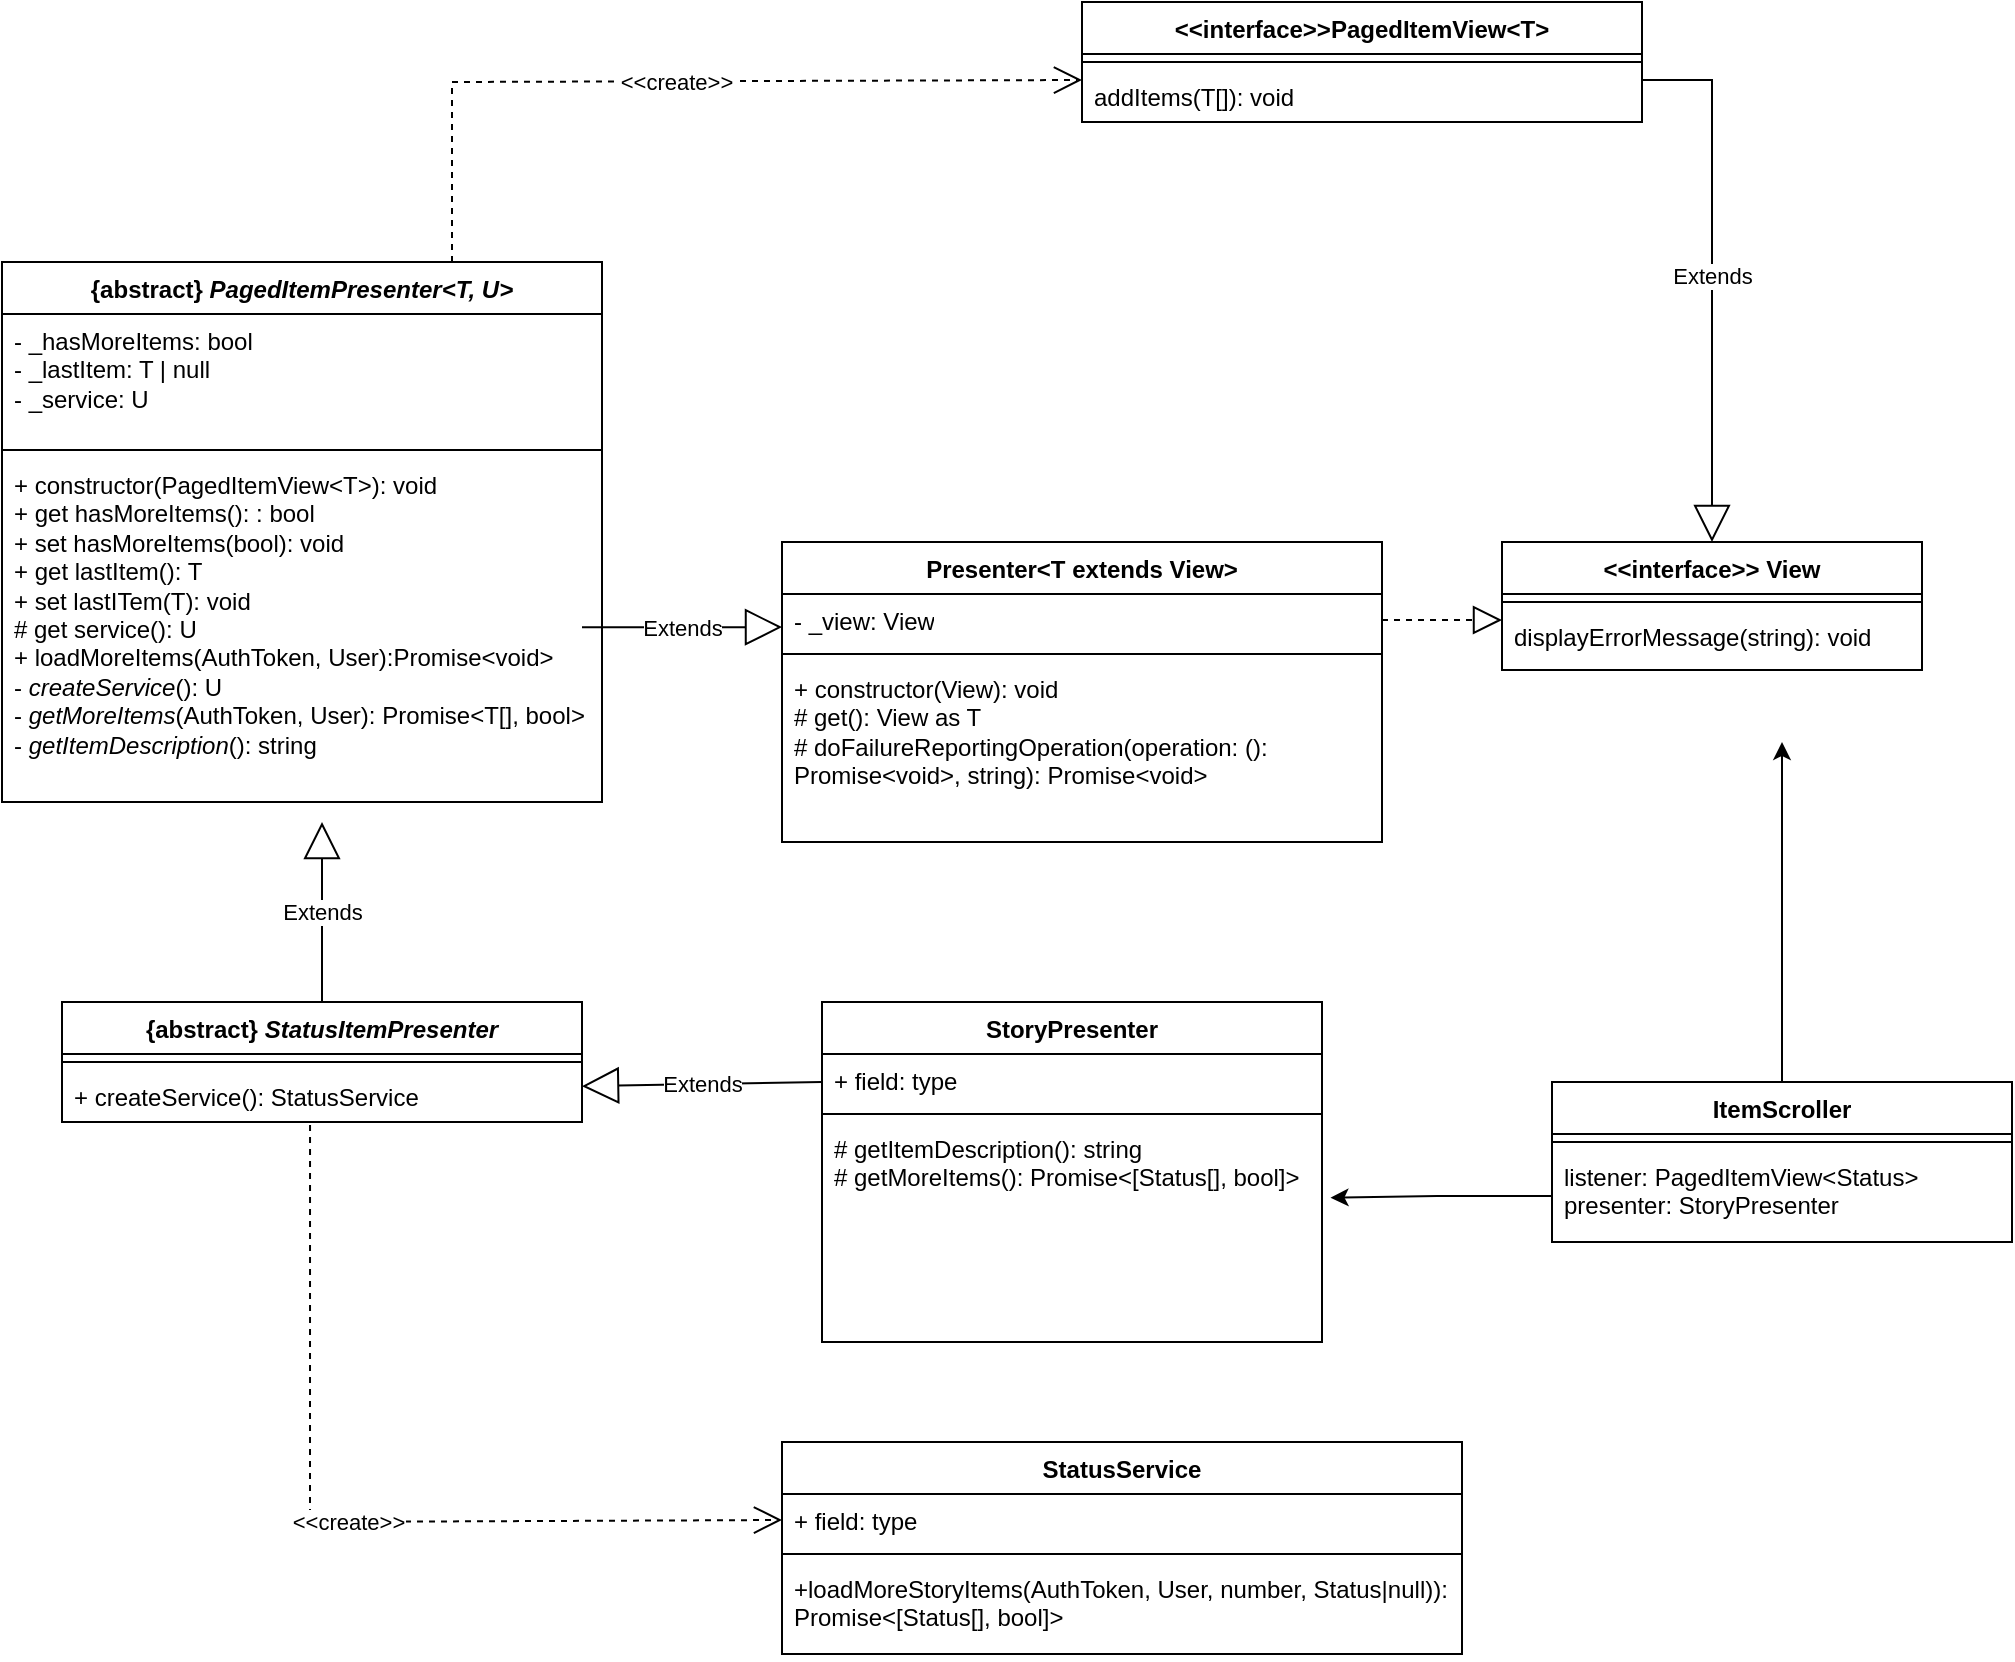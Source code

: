 <mxfile version="24.0.2" type="device" pages="2">
  <diagram name="Page-1" id="OB6jtjafquq-3HuO-NXP">
    <mxGraphModel dx="1997" dy="1437" grid="1" gridSize="10" guides="1" tooltips="1" connect="1" arrows="1" fold="1" page="0" pageScale="1" pageWidth="850" pageHeight="1100" math="0" shadow="0">
      <root>
        <mxCell id="0" />
        <mxCell id="1" parent="0" />
        <mxCell id="aMZrm8kMUc6ImYU4cl2d-1" value="StatusService" style="swimlane;fontStyle=1;align=center;verticalAlign=top;childLayout=stackLayout;horizontal=1;startSize=26;horizontalStack=0;resizeParent=1;resizeParentMax=0;resizeLast=0;collapsible=1;marginBottom=0;whiteSpace=wrap;html=1;" parent="1" vertex="1">
          <mxGeometry x="330" y="480" width="340" height="106" as="geometry" />
        </mxCell>
        <mxCell id="aMZrm8kMUc6ImYU4cl2d-2" value="+ field: type" style="text;strokeColor=none;fillColor=none;align=left;verticalAlign=top;spacingLeft=4;spacingRight=4;overflow=hidden;rotatable=0;points=[[0,0.5],[1,0.5]];portConstraint=eastwest;whiteSpace=wrap;html=1;" parent="aMZrm8kMUc6ImYU4cl2d-1" vertex="1">
          <mxGeometry y="26" width="340" height="26" as="geometry" />
        </mxCell>
        <mxCell id="aMZrm8kMUc6ImYU4cl2d-3" value="" style="line;strokeWidth=1;fillColor=none;align=left;verticalAlign=middle;spacingTop=-1;spacingLeft=3;spacingRight=3;rotatable=0;labelPosition=right;points=[];portConstraint=eastwest;strokeColor=inherit;" parent="aMZrm8kMUc6ImYU4cl2d-1" vertex="1">
          <mxGeometry y="52" width="340" height="8" as="geometry" />
        </mxCell>
        <mxCell id="aMZrm8kMUc6ImYU4cl2d-4" value="+loadMoreStoryItems(AuthToken, User, number, Status|null)): Promise&amp;lt;[Status[], bool]&amp;gt;" style="text;strokeColor=none;fillColor=none;align=left;verticalAlign=top;spacingLeft=4;spacingRight=4;overflow=hidden;rotatable=0;points=[[0,0.5],[1,0.5]];portConstraint=eastwest;whiteSpace=wrap;html=1;" parent="aMZrm8kMUc6ImYU4cl2d-1" vertex="1">
          <mxGeometry y="60" width="340" height="46" as="geometry" />
        </mxCell>
        <mxCell id="aMZrm8kMUc6ImYU4cl2d-5" value="&amp;lt;&amp;lt;interface&amp;gt;&amp;gt;PagedItemView&amp;lt;T&amp;gt;" style="swimlane;fontStyle=1;align=center;verticalAlign=top;childLayout=stackLayout;horizontal=1;startSize=26;horizontalStack=0;resizeParent=1;resizeParentMax=0;resizeLast=0;collapsible=1;marginBottom=0;whiteSpace=wrap;html=1;" parent="1" vertex="1">
          <mxGeometry x="480" y="-240" width="280" height="60" as="geometry" />
        </mxCell>
        <mxCell id="aMZrm8kMUc6ImYU4cl2d-7" value="" style="line;strokeWidth=1;fillColor=none;align=left;verticalAlign=middle;spacingTop=-1;spacingLeft=3;spacingRight=3;rotatable=0;labelPosition=right;points=[];portConstraint=eastwest;strokeColor=inherit;" parent="aMZrm8kMUc6ImYU4cl2d-5" vertex="1">
          <mxGeometry y="26" width="280" height="8" as="geometry" />
        </mxCell>
        <mxCell id="aMZrm8kMUc6ImYU4cl2d-8" value="addItems(T[]): void" style="text;strokeColor=none;fillColor=none;align=left;verticalAlign=top;spacingLeft=4;spacingRight=4;overflow=hidden;rotatable=0;points=[[0,0.5],[1,0.5]];portConstraint=eastwest;whiteSpace=wrap;html=1;" parent="aMZrm8kMUc6ImYU4cl2d-5" vertex="1">
          <mxGeometry y="34" width="280" height="26" as="geometry" />
        </mxCell>
        <mxCell id="tO7bnWOYw4xZlIJd240I-3" style="edgeStyle=orthogonalEdgeStyle;rounded=0;orthogonalLoop=1;jettySize=auto;html=1;exitX=0.5;exitY=0;exitDx=0;exitDy=0;" edge="1" parent="1" source="aMZrm8kMUc6ImYU4cl2d-9">
          <mxGeometry relative="1" as="geometry">
            <mxPoint x="830" y="130" as="targetPoint" />
          </mxGeometry>
        </mxCell>
        <mxCell id="aMZrm8kMUc6ImYU4cl2d-9" value="ItemScroller" style="swimlane;fontStyle=1;align=center;verticalAlign=top;childLayout=stackLayout;horizontal=1;startSize=26;horizontalStack=0;resizeParent=1;resizeParentMax=0;resizeLast=0;collapsible=1;marginBottom=0;whiteSpace=wrap;html=1;" parent="1" vertex="1">
          <mxGeometry x="715" y="300" width="230" height="80" as="geometry" />
        </mxCell>
        <mxCell id="aMZrm8kMUc6ImYU4cl2d-11" value="" style="line;strokeWidth=1;fillColor=none;align=left;verticalAlign=middle;spacingTop=-1;spacingLeft=3;spacingRight=3;rotatable=0;labelPosition=right;points=[];portConstraint=eastwest;strokeColor=inherit;" parent="aMZrm8kMUc6ImYU4cl2d-9" vertex="1">
          <mxGeometry y="26" width="230" height="8" as="geometry" />
        </mxCell>
        <mxCell id="aMZrm8kMUc6ImYU4cl2d-12" value="listener: PagedItemView&amp;lt;Status&amp;gt;&lt;div&gt;presenter: StoryPresenter&lt;/div&gt;" style="text;strokeColor=none;fillColor=none;align=left;verticalAlign=top;spacingLeft=4;spacingRight=4;overflow=hidden;rotatable=0;points=[[0,0.5],[1,0.5]];portConstraint=eastwest;whiteSpace=wrap;html=1;" parent="aMZrm8kMUc6ImYU4cl2d-9" vertex="1">
          <mxGeometry y="34" width="230" height="46" as="geometry" />
        </mxCell>
        <mxCell id="aMZrm8kMUc6ImYU4cl2d-13" value="&amp;lt;&amp;lt;interface&amp;gt;&amp;gt; View" style="swimlane;fontStyle=1;align=center;verticalAlign=top;childLayout=stackLayout;horizontal=1;startSize=26;horizontalStack=0;resizeParent=1;resizeParentMax=0;resizeLast=0;collapsible=1;marginBottom=0;whiteSpace=wrap;html=1;" parent="1" vertex="1">
          <mxGeometry x="690" y="30" width="210" height="64" as="geometry" />
        </mxCell>
        <mxCell id="aMZrm8kMUc6ImYU4cl2d-15" value="" style="line;strokeWidth=1;fillColor=none;align=left;verticalAlign=middle;spacingTop=-1;spacingLeft=3;spacingRight=3;rotatable=0;labelPosition=right;points=[];portConstraint=eastwest;strokeColor=inherit;" parent="aMZrm8kMUc6ImYU4cl2d-13" vertex="1">
          <mxGeometry y="26" width="210" height="8" as="geometry" />
        </mxCell>
        <mxCell id="aMZrm8kMUc6ImYU4cl2d-16" value="displayErrorMessage(string): void" style="text;strokeColor=none;fillColor=none;align=left;verticalAlign=top;spacingLeft=4;spacingRight=4;overflow=hidden;rotatable=0;points=[[0,0.5],[1,0.5]];portConstraint=eastwest;whiteSpace=wrap;html=1;" parent="aMZrm8kMUc6ImYU4cl2d-13" vertex="1">
          <mxGeometry y="34" width="210" height="30" as="geometry" />
        </mxCell>
        <mxCell id="aMZrm8kMUc6ImYU4cl2d-17" value="Presenter&amp;lt;T extends View&lt;span style=&quot;background-color: initial;&quot;&gt;&amp;gt;&lt;/span&gt;" style="swimlane;fontStyle=1;align=center;verticalAlign=top;childLayout=stackLayout;horizontal=1;startSize=26;horizontalStack=0;resizeParent=1;resizeParentMax=0;resizeLast=0;collapsible=1;marginBottom=0;whiteSpace=wrap;html=1;" parent="1" vertex="1">
          <mxGeometry x="330" y="30" width="300" height="150" as="geometry" />
        </mxCell>
        <mxCell id="aMZrm8kMUc6ImYU4cl2d-18" value="- _view: View" style="text;strokeColor=none;fillColor=none;align=left;verticalAlign=top;spacingLeft=4;spacingRight=4;overflow=hidden;rotatable=0;points=[[0,0.5],[1,0.5]];portConstraint=eastwest;whiteSpace=wrap;html=1;" parent="aMZrm8kMUc6ImYU4cl2d-17" vertex="1">
          <mxGeometry y="26" width="300" height="26" as="geometry" />
        </mxCell>
        <mxCell id="aMZrm8kMUc6ImYU4cl2d-19" value="" style="line;strokeWidth=1;fillColor=none;align=left;verticalAlign=middle;spacingTop=-1;spacingLeft=3;spacingRight=3;rotatable=0;labelPosition=right;points=[];portConstraint=eastwest;strokeColor=inherit;" parent="aMZrm8kMUc6ImYU4cl2d-17" vertex="1">
          <mxGeometry y="52" width="300" height="8" as="geometry" />
        </mxCell>
        <mxCell id="aMZrm8kMUc6ImYU4cl2d-20" value="+ constructor(View): void&lt;div&gt;# get(): View as T&lt;/div&gt;&lt;div&gt;# doFailureReportingOperation(operation: (): Promise&amp;lt;void&amp;gt;, string): Promise&amp;lt;void&amp;gt;&amp;nbsp;&amp;nbsp;&lt;/div&gt;" style="text;strokeColor=none;fillColor=none;align=left;verticalAlign=top;spacingLeft=4;spacingRight=4;overflow=hidden;rotatable=0;points=[[0,0.5],[1,0.5]];portConstraint=eastwest;whiteSpace=wrap;html=1;" parent="aMZrm8kMUc6ImYU4cl2d-17" vertex="1">
          <mxGeometry y="60" width="300" height="90" as="geometry" />
        </mxCell>
        <mxCell id="aMZrm8kMUc6ImYU4cl2d-21" value="StoryPresenter" style="swimlane;fontStyle=1;align=center;verticalAlign=top;childLayout=stackLayout;horizontal=1;startSize=26;horizontalStack=0;resizeParent=1;resizeParentMax=0;resizeLast=0;collapsible=1;marginBottom=0;whiteSpace=wrap;html=1;" parent="1" vertex="1">
          <mxGeometry x="350" y="260" width="250" height="170" as="geometry" />
        </mxCell>
        <mxCell id="aMZrm8kMUc6ImYU4cl2d-22" value="+ field: type" style="text;strokeColor=none;fillColor=none;align=left;verticalAlign=top;spacingLeft=4;spacingRight=4;overflow=hidden;rotatable=0;points=[[0,0.5],[1,0.5]];portConstraint=eastwest;whiteSpace=wrap;html=1;" parent="aMZrm8kMUc6ImYU4cl2d-21" vertex="1">
          <mxGeometry y="26" width="250" height="26" as="geometry" />
        </mxCell>
        <mxCell id="aMZrm8kMUc6ImYU4cl2d-23" value="" style="line;strokeWidth=1;fillColor=none;align=left;verticalAlign=middle;spacingTop=-1;spacingLeft=3;spacingRight=3;rotatable=0;labelPosition=right;points=[];portConstraint=eastwest;strokeColor=inherit;" parent="aMZrm8kMUc6ImYU4cl2d-21" vertex="1">
          <mxGeometry y="52" width="250" height="8" as="geometry" />
        </mxCell>
        <mxCell id="aMZrm8kMUc6ImYU4cl2d-24" value="# getItemDescription(): string&lt;div&gt;# getMoreItems(): Promise&amp;lt;[Status[], bool]&amp;gt;&lt;/div&gt;" style="text;strokeColor=none;fillColor=none;align=left;verticalAlign=top;spacingLeft=4;spacingRight=4;overflow=hidden;rotatable=0;points=[[0,0.5],[1,0.5]];portConstraint=eastwest;whiteSpace=wrap;html=1;" parent="aMZrm8kMUc6ImYU4cl2d-21" vertex="1">
          <mxGeometry y="60" width="250" height="110" as="geometry" />
        </mxCell>
        <mxCell id="aMZrm8kMUc6ImYU4cl2d-25" value="{abstract} &lt;i&gt;StatusItemPresenter&lt;/i&gt;" style="swimlane;fontStyle=1;align=center;verticalAlign=top;childLayout=stackLayout;horizontal=1;startSize=26;horizontalStack=0;resizeParent=1;resizeParentMax=0;resizeLast=0;collapsible=1;marginBottom=0;whiteSpace=wrap;html=1;" parent="1" vertex="1">
          <mxGeometry x="-30" y="260" width="260" height="60" as="geometry" />
        </mxCell>
        <mxCell id="aMZrm8kMUc6ImYU4cl2d-27" value="" style="line;strokeWidth=1;fillColor=none;align=left;verticalAlign=middle;spacingTop=-1;spacingLeft=3;spacingRight=3;rotatable=0;labelPosition=right;points=[];portConstraint=eastwest;strokeColor=inherit;" parent="aMZrm8kMUc6ImYU4cl2d-25" vertex="1">
          <mxGeometry y="26" width="260" height="8" as="geometry" />
        </mxCell>
        <mxCell id="aMZrm8kMUc6ImYU4cl2d-28" value="+ createService(): StatusService" style="text;strokeColor=none;fillColor=none;align=left;verticalAlign=top;spacingLeft=4;spacingRight=4;overflow=hidden;rotatable=0;points=[[0,0.5],[1,0.5]];portConstraint=eastwest;whiteSpace=wrap;html=1;" parent="aMZrm8kMUc6ImYU4cl2d-25" vertex="1">
          <mxGeometry y="34" width="260" height="26" as="geometry" />
        </mxCell>
        <mxCell id="aMZrm8kMUc6ImYU4cl2d-29" value="{abstract} &lt;i&gt;PagedItemPresenter&amp;lt;T, U&amp;gt;&lt;/i&gt;" style="swimlane;fontStyle=1;align=center;verticalAlign=top;childLayout=stackLayout;horizontal=1;startSize=26;horizontalStack=0;resizeParent=1;resizeParentMax=0;resizeLast=0;collapsible=1;marginBottom=0;whiteSpace=wrap;html=1;" parent="1" vertex="1">
          <mxGeometry x="-60" y="-110" width="300" height="270" as="geometry" />
        </mxCell>
        <mxCell id="aMZrm8kMUc6ImYU4cl2d-30" value="- _hasMoreItems: bool&lt;div&gt;- _lastItem: T | null&lt;/div&gt;&lt;div&gt;- _service: U&lt;/div&gt;" style="text;strokeColor=none;fillColor=none;align=left;verticalAlign=top;spacingLeft=4;spacingRight=4;overflow=hidden;rotatable=0;points=[[0,0.5],[1,0.5]];portConstraint=eastwest;whiteSpace=wrap;html=1;" parent="aMZrm8kMUc6ImYU4cl2d-29" vertex="1">
          <mxGeometry y="26" width="300" height="64" as="geometry" />
        </mxCell>
        <mxCell id="aMZrm8kMUc6ImYU4cl2d-31" value="" style="line;strokeWidth=1;fillColor=none;align=left;verticalAlign=middle;spacingTop=-1;spacingLeft=3;spacingRight=3;rotatable=0;labelPosition=right;points=[];portConstraint=eastwest;strokeColor=inherit;" parent="aMZrm8kMUc6ImYU4cl2d-29" vertex="1">
          <mxGeometry y="90" width="300" height="8" as="geometry" />
        </mxCell>
        <mxCell id="aMZrm8kMUc6ImYU4cl2d-32" value="+ constructor(PagedItemView&amp;lt;T&amp;gt;): void&lt;div&gt;+ get hasMoreItems(): : bool&lt;/div&gt;&lt;div&gt;+ set hasMoreItems(bool): void&lt;/div&gt;&lt;div&gt;+ get lastItem(): T&lt;/div&gt;&lt;div&gt;+ set lastITem(T): void&lt;/div&gt;&lt;div&gt;# get service(): U&lt;/div&gt;&lt;div&gt;+ loadMoreItems(AuthToken, User):Promise&amp;lt;void&amp;gt;&lt;/div&gt;&lt;div&gt;- &lt;i&gt;createService&lt;/i&gt;(): U&lt;/div&gt;&lt;div&gt;- &lt;i&gt;getMoreItems&lt;/i&gt;(AuthToken, User): Promise&amp;lt;T[], bool&amp;gt;&amp;nbsp;&lt;/div&gt;&lt;div&gt;- &lt;i&gt;getItemDescription&lt;/i&gt;(): string&lt;/div&gt;" style="text;strokeColor=none;fillColor=none;align=left;verticalAlign=top;spacingLeft=4;spacingRight=4;overflow=hidden;rotatable=0;points=[[0,0.5],[1,0.5]];portConstraint=eastwest;whiteSpace=wrap;html=1;" parent="aMZrm8kMUc6ImYU4cl2d-29" vertex="1">
          <mxGeometry y="98" width="300" height="172" as="geometry" />
        </mxCell>
        <mxCell id="aMZrm8kMUc6ImYU4cl2d-34" value="Extends" style="endArrow=block;endSize=16;endFill=0;html=1;rounded=0;entryX=0;entryY=0.637;entryDx=0;entryDy=0;entryPerimeter=0;" parent="1" target="aMZrm8kMUc6ImYU4cl2d-18" edge="1">
          <mxGeometry width="160" relative="1" as="geometry">
            <mxPoint x="230" y="72.57" as="sourcePoint" />
            <mxPoint x="370" y="70" as="targetPoint" />
          </mxGeometry>
        </mxCell>
        <mxCell id="aMZrm8kMUc6ImYU4cl2d-36" value="Extends" style="endArrow=block;endSize=16;endFill=0;html=1;rounded=0;exitX=0.5;exitY=0;exitDx=0;exitDy=0;" parent="1" source="aMZrm8kMUc6ImYU4cl2d-25" edge="1">
          <mxGeometry width="160" relative="1" as="geometry">
            <mxPoint x="160" y="230" as="sourcePoint" />
            <mxPoint x="100" y="170" as="targetPoint" />
          </mxGeometry>
        </mxCell>
        <mxCell id="aMZrm8kMUc6ImYU4cl2d-37" value="Extends" style="endArrow=block;endSize=16;endFill=0;html=1;rounded=0;exitX=0;exitY=0.538;exitDx=0;exitDy=0;entryX=1.02;entryY=0.813;entryDx=0;entryDy=0;entryPerimeter=0;exitPerimeter=0;" parent="1" source="aMZrm8kMUc6ImYU4cl2d-22" edge="1">
          <mxGeometry width="160" relative="1" as="geometry">
            <mxPoint x="344.8" y="303.93" as="sourcePoint" />
            <mxPoint x="230.0" y="302.068" as="targetPoint" />
          </mxGeometry>
        </mxCell>
        <mxCell id="aMZrm8kMUc6ImYU4cl2d-38" value="" style="endArrow=block;dashed=1;endFill=0;endSize=12;html=1;rounded=0;exitX=1;exitY=0.5;exitDx=0;exitDy=0;entryX=0;entryY=0.5;entryDx=0;entryDy=0;" parent="1" source="aMZrm8kMUc6ImYU4cl2d-18" edge="1">
          <mxGeometry width="160" relative="1" as="geometry">
            <mxPoint x="540" y="170" as="sourcePoint" />
            <mxPoint x="690" y="69" as="targetPoint" />
          </mxGeometry>
        </mxCell>
        <mxCell id="aMZrm8kMUc6ImYU4cl2d-39" value="&amp;lt;&amp;lt;create&amp;gt;&amp;gt;" style="endArrow=open;endSize=12;dashed=1;html=1;rounded=0;exitX=0.75;exitY=0;exitDx=0;exitDy=0;entryX=0;entryY=0.5;entryDx=0;entryDy=0;" parent="1" source="aMZrm8kMUc6ImYU4cl2d-29" edge="1">
          <mxGeometry width="160" relative="1" as="geometry">
            <mxPoint x="320" y="-140" as="sourcePoint" />
            <mxPoint x="480" y="-201" as="targetPoint" />
            <Array as="points">
              <mxPoint x="165" y="-200" />
            </Array>
          </mxGeometry>
        </mxCell>
        <mxCell id="aMZrm8kMUc6ImYU4cl2d-40" value="Extends" style="endArrow=block;endSize=16;endFill=0;html=1;rounded=0;exitX=1;exitY=0.5;exitDx=0;exitDy=0;entryX=0.5;entryY=0;entryDx=0;entryDy=0;" parent="1" target="aMZrm8kMUc6ImYU4cl2d-13" edge="1">
          <mxGeometry width="160" relative="1" as="geometry">
            <mxPoint x="760" y="-201" as="sourcePoint" />
            <mxPoint x="820" y="-60" as="targetPoint" />
            <Array as="points">
              <mxPoint x="795" y="-201" />
            </Array>
          </mxGeometry>
        </mxCell>
        <mxCell id="aMZrm8kMUc6ImYU4cl2d-41" value="&amp;lt;&amp;lt;create&amp;gt;&amp;gt;" style="endArrow=open;endSize=12;dashed=1;html=1;rounded=0;exitX=0.477;exitY=1.058;exitDx=0;exitDy=0;exitPerimeter=0;entryX=0;entryY=0.5;entryDx=0;entryDy=0;" parent="1" source="aMZrm8kMUc6ImYU4cl2d-28" target="aMZrm8kMUc6ImYU4cl2d-2" edge="1">
          <mxGeometry width="160" relative="1" as="geometry">
            <mxPoint x="80" y="410" as="sourcePoint" />
            <mxPoint x="240" y="410" as="targetPoint" />
            <Array as="points">
              <mxPoint x="94" y="520" />
            </Array>
          </mxGeometry>
        </mxCell>
        <mxCell id="tO7bnWOYw4xZlIJd240I-1" style="edgeStyle=orthogonalEdgeStyle;rounded=0;orthogonalLoop=1;jettySize=auto;html=1;exitX=0;exitY=0.5;exitDx=0;exitDy=0;entryX=1.017;entryY=0.344;entryDx=0;entryDy=0;entryPerimeter=0;" edge="1" parent="1" source="aMZrm8kMUc6ImYU4cl2d-12" target="aMZrm8kMUc6ImYU4cl2d-24">
          <mxGeometry relative="1" as="geometry" />
        </mxCell>
      </root>
    </mxGraphModel>
  </diagram>
  <diagram id="00LyPmwnndTJX8NZXttM" name="Page-2">
    <mxGraphModel dx="2394" dy="1723" grid="1" gridSize="10" guides="1" tooltips="1" connect="1" arrows="1" fold="1" page="0" pageScale="1" pageWidth="850" pageHeight="1100" math="0" shadow="0">
      <root>
        <mxCell id="0" />
        <mxCell id="1" parent="0" />
        <mxCell id="XgTS2kk2FdabeV60m5Mn-7" value="UserService" style="shape=umlLifeline;perimeter=lifelinePerimeter;whiteSpace=wrap;html=1;container=1;dropTarget=0;collapsible=0;recursiveResize=0;outlineConnect=0;portConstraint=eastwest;newEdgeStyle={&quot;curved&quot;:0,&quot;rounded&quot;:0};" vertex="1" parent="1">
          <mxGeometry x="-920" y="-840" width="100" height="300" as="geometry" />
        </mxCell>
        <mxCell id="XgTS2kk2FdabeV60m5Mn-21" value="" style="html=1;points=[[0,0,0,0,5],[0,1,0,0,-5],[1,0,0,0,5],[1,1,0,0,-5]];perimeter=orthogonalPerimeter;outlineConnect=0;targetShapes=umlLifeline;portConstraint=eastwest;newEdgeStyle={&quot;curved&quot;:0,&quot;rounded&quot;:0};" vertex="1" parent="XgTS2kk2FdabeV60m5Mn-7">
          <mxGeometry x="45" y="250" width="10" height="40" as="geometry" />
        </mxCell>
        <mxCell id="XgTS2kk2FdabeV60m5Mn-10" value="LoginPresenter" style="shape=umlLifeline;perimeter=lifelinePerimeter;whiteSpace=wrap;html=1;container=1;dropTarget=0;collapsible=0;recursiveResize=0;outlineConnect=0;portConstraint=eastwest;newEdgeStyle={&quot;curved&quot;:0,&quot;rounded&quot;:0};" vertex="1" parent="1">
          <mxGeometry x="-1210" y="-840" width="100" height="310" as="geometry" />
        </mxCell>
        <mxCell id="XgTS2kk2FdabeV60m5Mn-16" value="" style="html=1;points=[[0,0,0,0,5],[0,1,0,0,-5],[1,0,0,0,5],[1,1,0,0,-5]];perimeter=orthogonalPerimeter;outlineConnect=0;targetShapes=umlLifeline;portConstraint=eastwest;newEdgeStyle={&quot;curved&quot;:0,&quot;rounded&quot;:0};" vertex="1" parent="XgTS2kk2FdabeV60m5Mn-10">
          <mxGeometry x="45" y="80" width="10" height="130" as="geometry" />
        </mxCell>
        <mxCell id="XgTS2kk2FdabeV60m5Mn-26" value="" style="html=1;points=[[0,0,0,0,5],[0,1,0,0,-5],[1,0,0,0,5],[1,1,0,0,-5]];perimeter=orthogonalPerimeter;outlineConnect=0;targetShapes=umlLifeline;portConstraint=eastwest;newEdgeStyle={&quot;curved&quot;:0,&quot;rounded&quot;:0};" vertex="1" parent="XgTS2kk2FdabeV60m5Mn-10">
          <mxGeometry x="50" y="110" width="10" height="80" as="geometry" />
        </mxCell>
        <mxCell id="XgTS2kk2FdabeV60m5Mn-27" value="" style="html=1;points=[[0,0,0,0,5],[0,1,0,0,-5],[1,0,0,0,5],[1,1,0,0,-5]];perimeter=orthogonalPerimeter;outlineConnect=0;targetShapes=umlLifeline;portConstraint=eastwest;newEdgeStyle={&quot;curved&quot;:0,&quot;rounded&quot;:0};" vertex="1" parent="XgTS2kk2FdabeV60m5Mn-10">
          <mxGeometry x="45" y="230" width="10" height="80" as="geometry" />
        </mxCell>
        <mxCell id="XgTS2kk2FdabeV60m5Mn-11" value="Component" style="shape=umlLifeline;perimeter=lifelinePerimeter;whiteSpace=wrap;html=1;container=1;dropTarget=0;collapsible=0;recursiveResize=0;outlineConnect=0;portConstraint=eastwest;newEdgeStyle={&quot;curved&quot;:0,&quot;rounded&quot;:0};" vertex="1" parent="1">
          <mxGeometry x="-1470" y="-840" width="100" height="350" as="geometry" />
        </mxCell>
        <mxCell id="XgTS2kk2FdabeV60m5Mn-15" value="" style="html=1;points=[[0,0,0,0,5],[0,1,0,0,-5],[1,0,0,0,5],[1,1,0,0,-5]];perimeter=orthogonalPerimeter;outlineConnect=0;targetShapes=umlLifeline;portConstraint=eastwest;newEdgeStyle={&quot;curved&quot;:0,&quot;rounded&quot;:0};" vertex="1" parent="XgTS2kk2FdabeV60m5Mn-11">
          <mxGeometry x="45" y="80" width="10" height="240" as="geometry" />
        </mxCell>
        <mxCell id="XgTS2kk2FdabeV60m5Mn-12" value="User logs in&amp;nbsp;" style="html=1;verticalAlign=bottom;startArrow=circle;startFill=1;endArrow=open;startSize=6;endSize=8;curved=0;rounded=0;" edge="1" parent="1">
          <mxGeometry width="80" relative="1" as="geometry">
            <mxPoint x="-1540" y="-770" as="sourcePoint" />
            <mxPoint x="-1420" y="-770" as="targetPoint" />
          </mxGeometry>
        </mxCell>
        <mxCell id="XgTS2kk2FdabeV60m5Mn-13" value="" style="endArrow=open;html=1;rounded=0;endFill=0;" edge="1" parent="1">
          <mxGeometry width="50" height="50" relative="1" as="geometry">
            <mxPoint x="-1429.571" y="-750" as="sourcePoint" />
            <mxPoint x="-1170" y="-750" as="targetPoint" />
          </mxGeometry>
        </mxCell>
        <mxCell id="XgTS2kk2FdabeV60m5Mn-14" value="&lt;font style=&quot;font-size: 8px;&quot;&gt;doLogin(alias, password, rememberme, originalUrl)&lt;/font&gt;" style="text;html=1;align=center;verticalAlign=middle;resizable=0;points=[];autosize=1;strokeColor=none;fillColor=none;" vertex="1" parent="1">
          <mxGeometry x="-1390" y="-780" width="200" height="30" as="geometry" />
        </mxCell>
        <mxCell id="XgTS2kk2FdabeV60m5Mn-17" value="" style="endArrow=open;html=1;rounded=0;endFill=0;" edge="1" parent="1">
          <mxGeometry width="50" height="50" relative="1" as="geometry">
            <mxPoint x="-1150" y="-720" as="sourcePoint" />
            <mxPoint x="-1140" y="-700" as="targetPoint" />
            <Array as="points">
              <mxPoint x="-1060" y="-720" />
              <mxPoint x="-1060" y="-700" />
              <mxPoint x="-1140" y="-700" />
            </Array>
          </mxGeometry>
        </mxCell>
        <mxCell id="XgTS2kk2FdabeV60m5Mn-18" value="&lt;font style=&quot;font-size: 8px;&quot;&gt;doAuthentication(loginOperation,&amp;nbsp;&lt;/font&gt;&lt;div&gt;&lt;font style=&quot;font-size: 8px;&quot;&gt;rememberMe, originalUrl, &quot;log user in&quot;)&lt;/font&gt;&lt;/div&gt;" style="text;html=1;align=center;verticalAlign=middle;resizable=0;points=[];autosize=1;strokeColor=none;fillColor=none;" vertex="1" parent="1">
          <mxGeometry x="-1160" y="-760" width="160" height="40" as="geometry" />
        </mxCell>
        <mxCell id="XgTS2kk2FdabeV60m5Mn-19" value="" style="endArrow=open;html=1;rounded=0;endFill=0;" edge="1" parent="1">
          <mxGeometry width="50" height="50" relative="1" as="geometry">
            <mxPoint x="-1160.001" y="-580" as="sourcePoint" />
            <mxPoint x="-870.5" y="-580" as="targetPoint" />
            <Array as="points">
              <mxPoint x="-1040" y="-580" />
            </Array>
          </mxGeometry>
        </mxCell>
        <mxCell id="XgTS2kk2FdabeV60m5Mn-20" value="login()" style="text;html=1;align=center;verticalAlign=middle;resizable=0;points=[];autosize=1;strokeColor=none;fillColor=none;" vertex="1" parent="1">
          <mxGeometry x="-1090" y="-610" width="60" height="30" as="geometry" />
        </mxCell>
        <mxCell id="XgTS2kk2FdabeV60m5Mn-25" value="returns User, AuthToken" style="html=1;verticalAlign=bottom;endArrow=open;dashed=1;endSize=8;curved=0;rounded=0;" edge="1" parent="1">
          <mxGeometry relative="1" as="geometry">
            <mxPoint x="-870.5" y="-550" as="sourcePoint" />
            <mxPoint x="-1150" y="-550" as="targetPoint" />
          </mxGeometry>
        </mxCell>
        <mxCell id="XgTS2kk2FdabeV60m5Mn-28" value="" style="endArrow=open;html=1;rounded=0;endFill=0;" edge="1" parent="1" target="XgTS2kk2FdabeV60m5Mn-10">
          <mxGeometry width="50" height="50" relative="1" as="geometry">
            <mxPoint x="-1150" y="-650" as="sourcePoint" />
            <mxPoint x="-1100" y="-600" as="targetPoint" />
            <Array as="points">
              <mxPoint x="-970" y="-650" />
              <mxPoint x="-970" y="-610" />
            </Array>
          </mxGeometry>
        </mxCell>
        <mxCell id="XgTS2kk2FdabeV60m5Mn-29" value="&lt;font style=&quot;font-size: 8px;&quot;&gt;doFailureReportingOperation(operation, description)&lt;/font&gt;" style="text;html=1;align=center;verticalAlign=middle;resizable=0;points=[];autosize=1;strokeColor=none;fillColor=none;" vertex="1" parent="1">
          <mxGeometry x="-1160" y="-682" width="210" height="30" as="geometry" />
        </mxCell>
        <mxCell id="XgTS2kk2FdabeV60m5Mn-30" value="AuthView" style="shape=umlLifeline;perimeter=lifelinePerimeter;whiteSpace=wrap;html=1;container=1;dropTarget=0;collapsible=0;recursiveResize=0;outlineConnect=0;portConstraint=eastwest;newEdgeStyle={&quot;curved&quot;:0,&quot;rounded&quot;:0};" vertex="1" parent="1">
          <mxGeometry x="-1340" y="-720" width="100" height="300" as="geometry" />
        </mxCell>
        <mxCell id="XgTS2kk2FdabeV60m5Mn-33" value="" style="html=1;points=[[0,0,0,0,5],[0,1,0,0,-5],[1,0,0,0,5],[1,1,0,0,-5]];perimeter=orthogonalPerimeter;outlineConnect=0;targetShapes=umlLifeline;portConstraint=eastwest;newEdgeStyle={&quot;curved&quot;:0,&quot;rounded&quot;:0};" vertex="1" parent="XgTS2kk2FdabeV60m5Mn-30">
          <mxGeometry x="45" y="150" width="10" height="20" as="geometry" />
        </mxCell>
        <mxCell id="XgTS2kk2FdabeV60m5Mn-31" value="" style="endArrow=classic;html=1;rounded=0;" edge="1" parent="XgTS2kk2FdabeV60m5Mn-30" source="XgTS2kk2FdabeV60m5Mn-33" target="XgTS2kk2FdabeV60m5Mn-30">
          <mxGeometry width="50" height="50" relative="1" as="geometry">
            <mxPoint x="170.07" y="190" as="sourcePoint" />
            <mxPoint x="99.999" y="190" as="targetPoint" />
          </mxGeometry>
        </mxCell>
        <mxCell id="XgTS2kk2FdabeV60m5Mn-37" value="" style="html=1;points=[[0,0,0,0,5],[0,1,0,0,-5],[1,0,0,0,5],[1,1,0,0,-5]];perimeter=orthogonalPerimeter;outlineConnect=0;targetShapes=umlLifeline;portConstraint=eastwest;newEdgeStyle={&quot;curved&quot;:0,&quot;rounded&quot;:0};" vertex="1" parent="XgTS2kk2FdabeV60m5Mn-30">
          <mxGeometry x="45" y="180" width="10" height="20" as="geometry" />
        </mxCell>
        <mxCell id="XgTS2kk2FdabeV60m5Mn-32" value="&lt;font style=&quot;font-size: 8px;&quot;&gt;updateUserInfo(&lt;/font&gt;&lt;div&gt;&lt;font style=&quot;font-size: 8px;&quot;&gt;user, AuthToken, rememberMe&lt;/font&gt;&lt;/div&gt;&lt;div&gt;&lt;font style=&quot;font-size: 8px;&quot;&gt;)&lt;/font&gt;&lt;/div&gt;" style="text;html=1;align=center;verticalAlign=middle;resizable=0;points=[];autosize=1;strokeColor=none;fillColor=none;" vertex="1" parent="1">
          <mxGeometry x="-1290" y="-625" width="130" height="60" as="geometry" />
        </mxCell>
        <mxCell id="XgTS2kk2FdabeV60m5Mn-35" value="&lt;font style=&quot;font-size: 8px;&quot;&gt;doNavigation(originalUrl)&lt;/font&gt;" style="text;html=1;align=center;verticalAlign=middle;resizable=0;points=[];autosize=1;strokeColor=none;fillColor=none;" vertex="1" parent="1">
          <mxGeometry x="-1280" y="-560" width="110" height="30" as="geometry" />
        </mxCell>
        <mxCell id="XgTS2kk2FdabeV60m5Mn-36" value="" style="endArrow=classic;html=1;rounded=0;" edge="1" parent="1">
          <mxGeometry width="50" height="50" relative="1" as="geometry">
            <mxPoint x="-1167.46" y="-565" as="sourcePoint" />
            <mxPoint x="-1282.53" y="-565" as="targetPoint" />
            <Array as="points">
              <mxPoint x="-1217.53" y="-565" />
            </Array>
          </mxGeometry>
        </mxCell>
        <mxCell id="XgTS2kk2FdabeV60m5Mn-38" value="" style="endArrow=classic;html=1;rounded=0;" edge="1" parent="1">
          <mxGeometry width="50" height="50" relative="1" as="geometry">
            <mxPoint x="-1164.93" y="-530" as="sourcePoint" />
            <mxPoint x="-1280" y="-530" as="targetPoint" />
            <Array as="points">
              <mxPoint x="-1215" y="-530" />
            </Array>
          </mxGeometry>
        </mxCell>
        <mxCell id="XgTS2kk2FdabeV60m5Mn-39" value="" style="endArrow=classic;html=1;rounded=0;" edge="1" parent="1">
          <mxGeometry width="50" height="50" relative="1" as="geometry">
            <mxPoint x="-1294.93" y="-530.57" as="sourcePoint" />
            <mxPoint x="-1410" y="-530.57" as="targetPoint" />
            <Array as="points">
              <mxPoint x="-1345" y="-530.57" />
            </Array>
          </mxGeometry>
        </mxCell>
        <mxCell id="XgTS2kk2FdabeV60m5Mn-40" value="navigate()" style="text;html=1;align=center;verticalAlign=middle;resizable=0;points=[];autosize=1;strokeColor=none;fillColor=none;" vertex="1" parent="1">
          <mxGeometry x="-1400" y="-560" width="80" height="30" as="geometry" />
        </mxCell>
      </root>
    </mxGraphModel>
  </diagram>
</mxfile>

